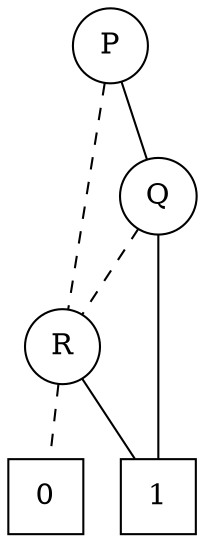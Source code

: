 digraph G {
  p [label=P shape=circle]
	p -> r0 [arrowhead=none style=dashed]
	p -> q1 [arrowhead=none]
  0 [label=0 shape=square]
  1 [label=1 shape=square]
  r0 [label=R shape=circle]
  r0 -> 0 [arrowhead=none style=dashed]
  r0 -> 1 [arrowhead=none]
  q1 [label=Q shape=circle]
  q1 -> r0 [arrowhead=none style=dashed]
  q1 -> 1 [arrowhead=none]
}

